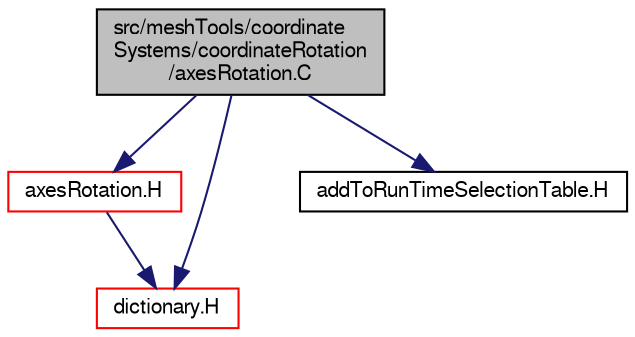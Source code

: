 digraph "src/meshTools/coordinateSystems/coordinateRotation/axesRotation.C"
{
  bgcolor="transparent";
  edge [fontname="FreeSans",fontsize="10",labelfontname="FreeSans",labelfontsize="10"];
  node [fontname="FreeSans",fontsize="10",shape=record];
  Node0 [label="src/meshTools/coordinate\lSystems/coordinateRotation\l/axesRotation.C",height=0.2,width=0.4,color="black", fillcolor="grey75", style="filled", fontcolor="black"];
  Node0 -> Node1 [color="midnightblue",fontsize="10",style="solid",fontname="FreeSans"];
  Node1 [label="axesRotation.H",height=0.2,width=0.4,color="red",URL="$a07487.html"];
  Node1 -> Node100 [color="midnightblue",fontsize="10",style="solid",fontname="FreeSans"];
  Node100 [label="dictionary.H",height=0.2,width=0.4,color="red",URL="$a08804.html"];
  Node0 -> Node100 [color="midnightblue",fontsize="10",style="solid",fontname="FreeSans"];
  Node0 -> Node222 [color="midnightblue",fontsize="10",style="solid",fontname="FreeSans"];
  Node222 [label="addToRunTimeSelectionTable.H",height=0.2,width=0.4,color="black",URL="$a09263.html",tooltip="Macros for easy insertion into run-time selection tables. "];
}
